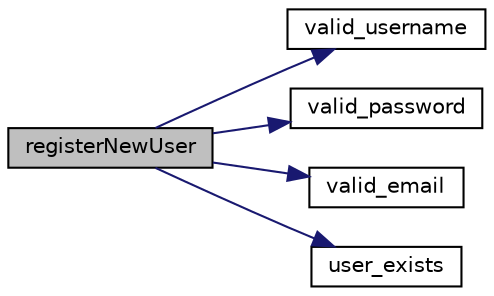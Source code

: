digraph "registerNewUser"
{
  edge [fontname="Helvetica",fontsize="10",labelfontname="Helvetica",labelfontsize="10"];
  node [fontname="Helvetica",fontsize="10",shape=record];
  rankdir="LR";
  Node0 [label="registerNewUser",height=0.2,width=0.4,color="black", fillcolor="grey75", style="filled", fontcolor="black"];
  Node0 -> Node1 [color="midnightblue",fontsize="10",style="solid",fontname="Helvetica"];
  Node1 [label="valid_username",height=0.2,width=0.4,color="black", fillcolor="white", style="filled",URL="$validation_8functions_8inc_8php.html#adbefc0e701b0003953545b3fc3202417"];
  Node0 -> Node2 [color="midnightblue",fontsize="10",style="solid",fontname="Helvetica"];
  Node2 [label="valid_password",height=0.2,width=0.4,color="black", fillcolor="white", style="filled",URL="$validation_8functions_8inc_8php.html#aa0f481fa4f084968dd99b3defeb6924b"];
  Node0 -> Node3 [color="midnightblue",fontsize="10",style="solid",fontname="Helvetica"];
  Node3 [label="valid_email",height=0.2,width=0.4,color="black", fillcolor="white", style="filled",URL="$validation_8functions_8inc_8php.html#abe07a23d74d453da8fb639b5c3951873"];
  Node0 -> Node4 [color="midnightblue",fontsize="10",style="solid",fontname="Helvetica"];
  Node4 [label="user_exists",height=0.2,width=0.4,color="black", fillcolor="white", style="filled",URL="$user_8functions_8inc_8php.html#a9ae9cc2685b235f6ecc9fd31d3cff348"];
}
